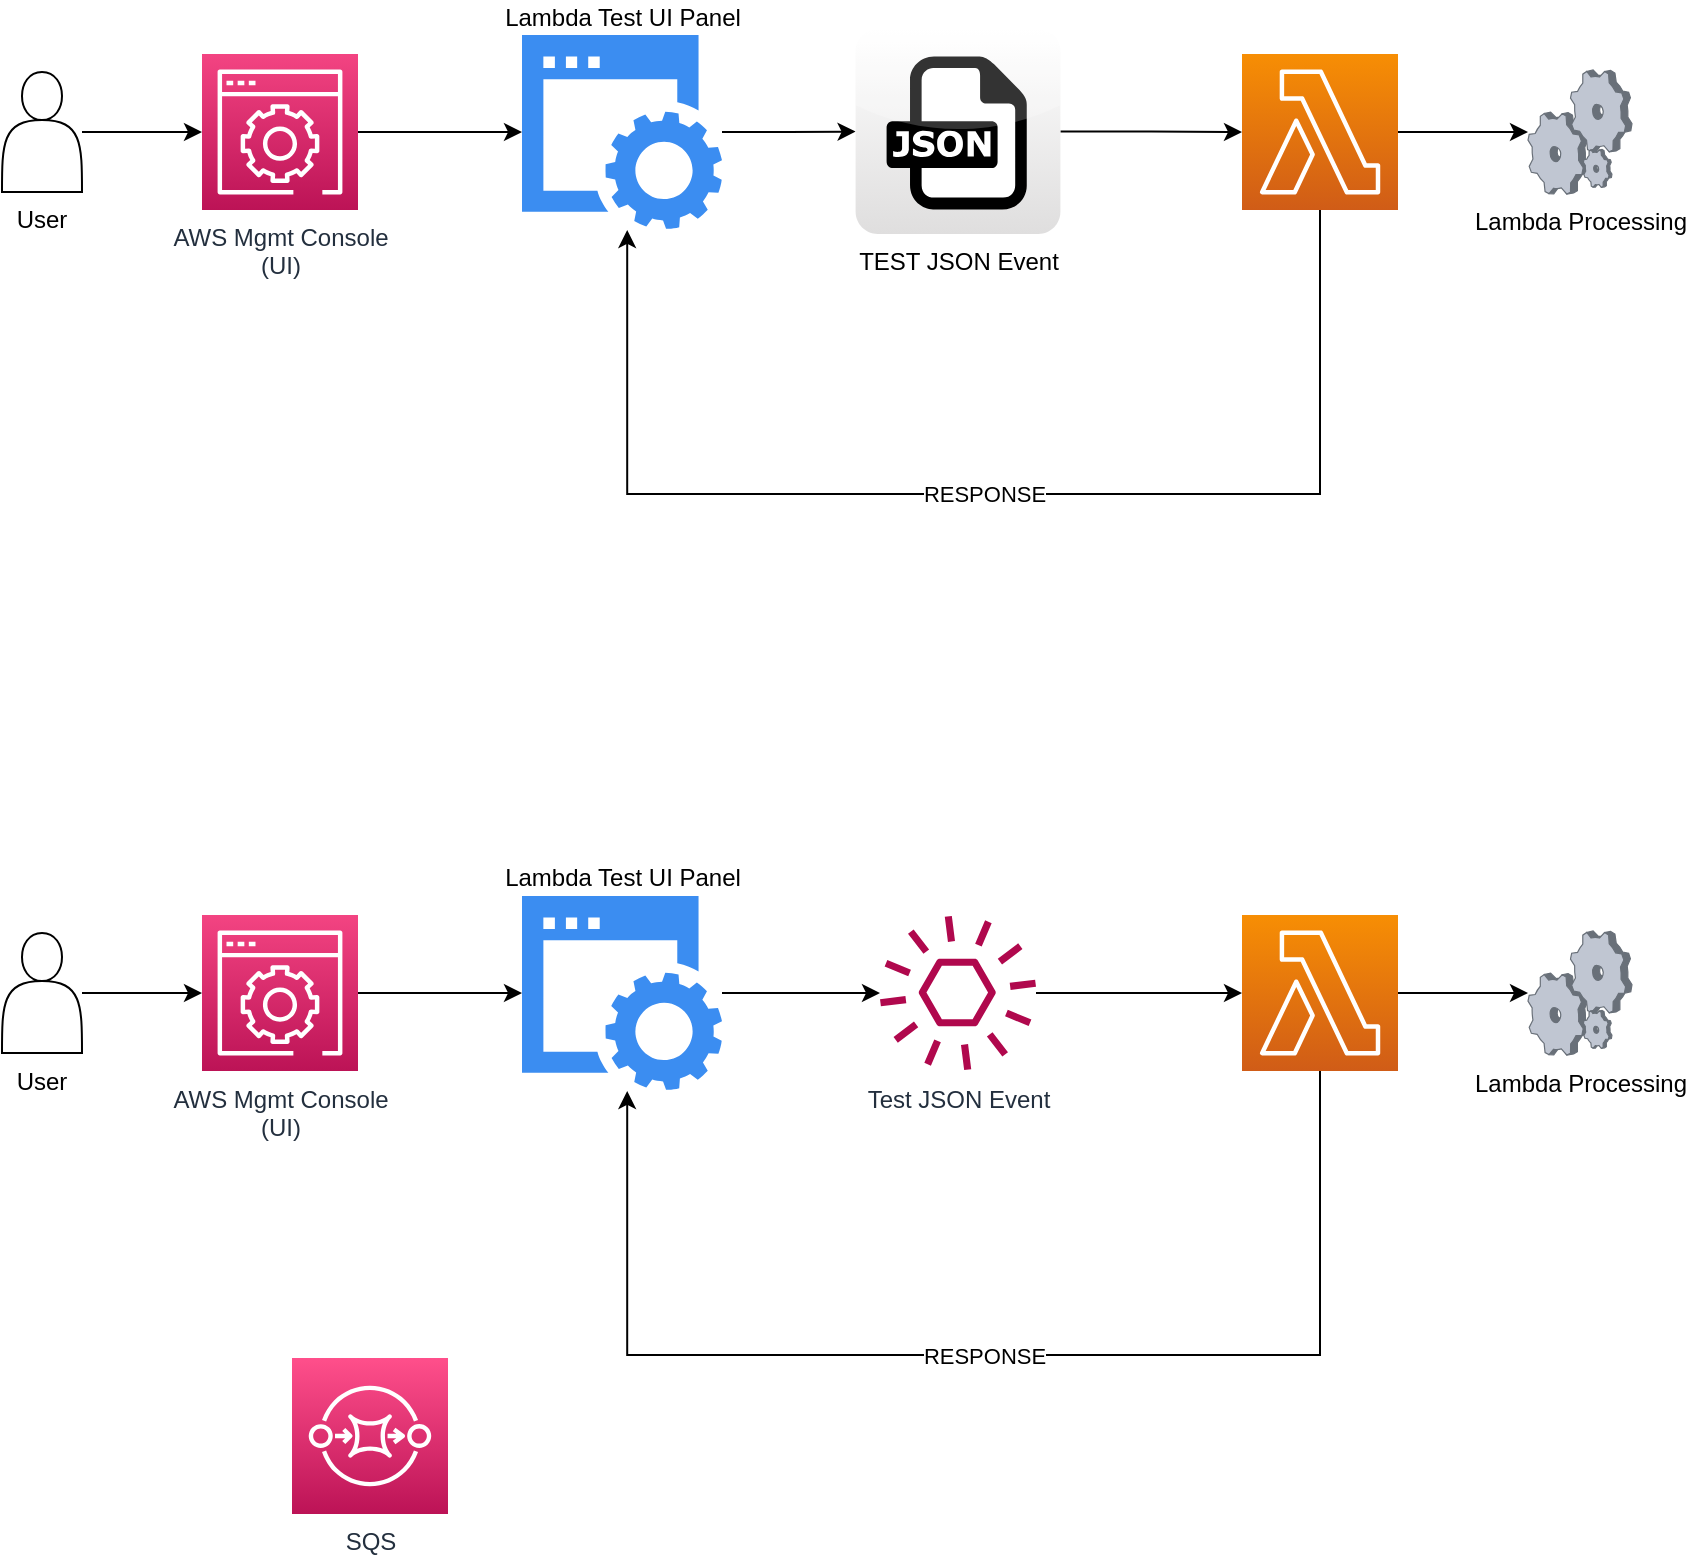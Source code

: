 <mxfile version="21.2.3" type="github">
  <diagram name="Page-1" id="ZW21x3WxDeERBMx6ZOWc">
    <mxGraphModel dx="1204" dy="788" grid="0" gridSize="10" guides="1" tooltips="1" connect="1" arrows="1" fold="1" page="0" pageScale="1" pageWidth="850" pageHeight="1100" math="0" shadow="0">
      <root>
        <mxCell id="0" />
        <mxCell id="1" parent="0" />
        <mxCell id="xmvA6-FKrKwEO4W6GDxg-4" value="" style="edgeStyle=orthogonalEdgeStyle;rounded=0;orthogonalLoop=1;jettySize=auto;html=1;" parent="1" source="xmvA6-FKrKwEO4W6GDxg-2" target="xmvA6-FKrKwEO4W6GDxg-3" edge="1">
          <mxGeometry relative="1" as="geometry" />
        </mxCell>
        <mxCell id="xmvA6-FKrKwEO4W6GDxg-2" value="User" style="shape=actor;whiteSpace=wrap;html=1;labelPosition=center;verticalLabelPosition=bottom;align=center;verticalAlign=top;" parent="1" vertex="1">
          <mxGeometry x="200" y="169" width="40" height="60" as="geometry" />
        </mxCell>
        <mxCell id="xmvA6-FKrKwEO4W6GDxg-6" value="" style="edgeStyle=orthogonalEdgeStyle;rounded=0;orthogonalLoop=1;jettySize=auto;html=1;" parent="1" source="xmvA6-FKrKwEO4W6GDxg-3" target="xmvA6-FKrKwEO4W6GDxg-13" edge="1">
          <mxGeometry relative="1" as="geometry" />
        </mxCell>
        <mxCell id="xmvA6-FKrKwEO4W6GDxg-3" value="AWS Mgmt Console&lt;br&gt;(UI)" style="sketch=0;points=[[0,0,0],[0.25,0,0],[0.5,0,0],[0.75,0,0],[1,0,0],[0,1,0],[0.25,1,0],[0.5,1,0],[0.75,1,0],[1,1,0],[0,0.25,0],[0,0.5,0],[0,0.75,0],[1,0.25,0],[1,0.5,0],[1,0.75,0]];points=[[0,0,0],[0.25,0,0],[0.5,0,0],[0.75,0,0],[1,0,0],[0,1,0],[0.25,1,0],[0.5,1,0],[0.75,1,0],[1,1,0],[0,0.25,0],[0,0.5,0],[0,0.75,0],[1,0.25,0],[1,0.5,0],[1,0.75,0]];outlineConnect=0;fontColor=#232F3E;gradientColor=#F34482;gradientDirection=north;fillColor=#BC1356;strokeColor=#ffffff;dashed=0;verticalLabelPosition=bottom;verticalAlign=top;align=center;html=1;fontSize=12;fontStyle=0;aspect=fixed;shape=mxgraph.aws4.resourceIcon;resIcon=mxgraph.aws4.management_console;" parent="1" vertex="1">
          <mxGeometry x="300" y="160" width="78" height="78" as="geometry" />
        </mxCell>
        <mxCell id="xmvA6-FKrKwEO4W6GDxg-8" value="" style="edgeStyle=orthogonalEdgeStyle;rounded=0;orthogonalLoop=1;jettySize=auto;html=1;" parent="1" source="p8Bbz6JcflMg7gLcOM8f-26" target="xmvA6-FKrKwEO4W6GDxg-7" edge="1">
          <mxGeometry relative="1" as="geometry">
            <mxPoint x="717" y="199" as="sourcePoint" />
          </mxGeometry>
        </mxCell>
        <mxCell id="xmvA6-FKrKwEO4W6GDxg-10" style="edgeStyle=orthogonalEdgeStyle;rounded=0;orthogonalLoop=1;jettySize=auto;html=1;" parent="1" source="xmvA6-FKrKwEO4W6GDxg-7" target="xmvA6-FKrKwEO4W6GDxg-9" edge="1">
          <mxGeometry relative="1" as="geometry" />
        </mxCell>
        <mxCell id="xmvA6-FKrKwEO4W6GDxg-15" value="RESPONSE" style="edgeStyle=orthogonalEdgeStyle;rounded=0;orthogonalLoop=1;jettySize=auto;html=1;entryX=0.526;entryY=1.005;entryDx=0;entryDy=0;entryPerimeter=0;" parent="1" source="xmvA6-FKrKwEO4W6GDxg-7" target="xmvA6-FKrKwEO4W6GDxg-13" edge="1">
          <mxGeometry relative="1" as="geometry">
            <Array as="points">
              <mxPoint x="859" y="380" />
              <mxPoint x="513" y="380" />
            </Array>
          </mxGeometry>
        </mxCell>
        <mxCell id="xmvA6-FKrKwEO4W6GDxg-7" value="" style="sketch=0;points=[[0,0,0],[0.25,0,0],[0.5,0,0],[0.75,0,0],[1,0,0],[0,1,0],[0.25,1,0],[0.5,1,0],[0.75,1,0],[1,1,0],[0,0.25,0],[0,0.5,0],[0,0.75,0],[1,0.25,0],[1,0.5,0],[1,0.75,0]];outlineConnect=0;fontColor=#232F3E;gradientColor=#F78E04;gradientDirection=north;fillColor=#D05C17;strokeColor=#ffffff;dashed=0;verticalLabelPosition=bottom;verticalAlign=top;align=center;html=1;fontSize=12;fontStyle=0;aspect=fixed;shape=mxgraph.aws4.resourceIcon;resIcon=mxgraph.aws4.lambda;" parent="1" vertex="1">
          <mxGeometry x="820" y="160" width="78" height="78" as="geometry" />
        </mxCell>
        <mxCell id="xmvA6-FKrKwEO4W6GDxg-9" value="Lambda Processing" style="verticalLabelPosition=bottom;sketch=0;aspect=fixed;html=1;verticalAlign=top;strokeColor=none;align=center;outlineConnect=0;shape=mxgraph.citrix.process;" parent="1" vertex="1">
          <mxGeometry x="963" y="168" width="52" height="62" as="geometry" />
        </mxCell>
        <mxCell id="xmvA6-FKrKwEO4W6GDxg-14" style="edgeStyle=orthogonalEdgeStyle;rounded=0;orthogonalLoop=1;jettySize=auto;html=1;" parent="1" source="xmvA6-FKrKwEO4W6GDxg-13" target="p8Bbz6JcflMg7gLcOM8f-26" edge="1">
          <mxGeometry relative="1" as="geometry">
            <mxPoint x="639" y="199" as="targetPoint" />
          </mxGeometry>
        </mxCell>
        <mxCell id="xmvA6-FKrKwEO4W6GDxg-13" value="Lambda Test UI Panel" style="sketch=0;html=1;aspect=fixed;strokeColor=none;shadow=0;fillColor=#3B8DF1;verticalAlign=bottom;labelPosition=center;verticalLabelPosition=top;shape=mxgraph.gcp2.website;labelBackgroundColor=default;spacingBottom=0;align=center;" parent="1" vertex="1">
          <mxGeometry x="460" y="150.5" width="100" height="97" as="geometry" />
        </mxCell>
        <mxCell id="p8Bbz6JcflMg7gLcOM8f-13" value="" style="edgeStyle=orthogonalEdgeStyle;rounded=0;orthogonalLoop=1;jettySize=auto;html=1;" edge="1" parent="1" source="p8Bbz6JcflMg7gLcOM8f-14" target="p8Bbz6JcflMg7gLcOM8f-16">
          <mxGeometry relative="1" as="geometry" />
        </mxCell>
        <mxCell id="p8Bbz6JcflMg7gLcOM8f-14" value="User" style="shape=actor;whiteSpace=wrap;html=1;labelPosition=center;verticalLabelPosition=bottom;align=center;verticalAlign=top;" vertex="1" parent="1">
          <mxGeometry x="200" y="599.5" width="40" height="60" as="geometry" />
        </mxCell>
        <mxCell id="p8Bbz6JcflMg7gLcOM8f-15" value="" style="edgeStyle=orthogonalEdgeStyle;rounded=0;orthogonalLoop=1;jettySize=auto;html=1;" edge="1" parent="1" source="p8Bbz6JcflMg7gLcOM8f-16" target="p8Bbz6JcflMg7gLcOM8f-24">
          <mxGeometry relative="1" as="geometry" />
        </mxCell>
        <mxCell id="p8Bbz6JcflMg7gLcOM8f-16" value="AWS Mgmt Console&lt;br&gt;(UI)" style="sketch=0;points=[[0,0,0],[0.25,0,0],[0.5,0,0],[0.75,0,0],[1,0,0],[0,1,0],[0.25,1,0],[0.5,1,0],[0.75,1,0],[1,1,0],[0,0.25,0],[0,0.5,0],[0,0.75,0],[1,0.25,0],[1,0.5,0],[1,0.75,0]];points=[[0,0,0],[0.25,0,0],[0.5,0,0],[0.75,0,0],[1,0,0],[0,1,0],[0.25,1,0],[0.5,1,0],[0.75,1,0],[1,1,0],[0,0.25,0],[0,0.5,0],[0,0.75,0],[1,0.25,0],[1,0.5,0],[1,0.75,0]];outlineConnect=0;fontColor=#232F3E;gradientColor=#F34482;gradientDirection=north;fillColor=#BC1356;strokeColor=#ffffff;dashed=0;verticalLabelPosition=bottom;verticalAlign=top;align=center;html=1;fontSize=12;fontStyle=0;aspect=fixed;shape=mxgraph.aws4.resourceIcon;resIcon=mxgraph.aws4.management_console;" vertex="1" parent="1">
          <mxGeometry x="300" y="590.5" width="78" height="78" as="geometry" />
        </mxCell>
        <mxCell id="p8Bbz6JcflMg7gLcOM8f-17" value="" style="edgeStyle=orthogonalEdgeStyle;rounded=0;orthogonalLoop=1;jettySize=auto;html=1;" edge="1" parent="1" source="p8Bbz6JcflMg7gLcOM8f-18" target="p8Bbz6JcflMg7gLcOM8f-21">
          <mxGeometry relative="1" as="geometry" />
        </mxCell>
        <mxCell id="p8Bbz6JcflMg7gLcOM8f-18" value="Test JSON Event" style="sketch=0;outlineConnect=0;fontColor=#232F3E;gradientColor=none;fillColor=#B0084D;strokeColor=none;dashed=0;verticalLabelPosition=bottom;verticalAlign=top;align=center;html=1;fontSize=12;fontStyle=0;aspect=fixed;pointerEvents=1;shape=mxgraph.aws4.event;" vertex="1" parent="1">
          <mxGeometry x="639" y="590.5" width="78" height="78" as="geometry" />
        </mxCell>
        <mxCell id="p8Bbz6JcflMg7gLcOM8f-19" style="edgeStyle=orthogonalEdgeStyle;rounded=0;orthogonalLoop=1;jettySize=auto;html=1;" edge="1" parent="1" source="p8Bbz6JcflMg7gLcOM8f-21" target="p8Bbz6JcflMg7gLcOM8f-22">
          <mxGeometry relative="1" as="geometry" />
        </mxCell>
        <mxCell id="p8Bbz6JcflMg7gLcOM8f-20" value="RESPONSE" style="edgeStyle=orthogonalEdgeStyle;rounded=0;orthogonalLoop=1;jettySize=auto;html=1;entryX=0.526;entryY=1.005;entryDx=0;entryDy=0;entryPerimeter=0;" edge="1" parent="1" source="p8Bbz6JcflMg7gLcOM8f-21" target="p8Bbz6JcflMg7gLcOM8f-24">
          <mxGeometry relative="1" as="geometry">
            <Array as="points">
              <mxPoint x="859" y="810.5" />
              <mxPoint x="513" y="810.5" />
            </Array>
          </mxGeometry>
        </mxCell>
        <mxCell id="p8Bbz6JcflMg7gLcOM8f-21" value="" style="sketch=0;points=[[0,0,0],[0.25,0,0],[0.5,0,0],[0.75,0,0],[1,0,0],[0,1,0],[0.25,1,0],[0.5,1,0],[0.75,1,0],[1,1,0],[0,0.25,0],[0,0.5,0],[0,0.75,0],[1,0.25,0],[1,0.5,0],[1,0.75,0]];outlineConnect=0;fontColor=#232F3E;gradientColor=#F78E04;gradientDirection=north;fillColor=#D05C17;strokeColor=#ffffff;dashed=0;verticalLabelPosition=bottom;verticalAlign=top;align=center;html=1;fontSize=12;fontStyle=0;aspect=fixed;shape=mxgraph.aws4.resourceIcon;resIcon=mxgraph.aws4.lambda;" vertex="1" parent="1">
          <mxGeometry x="820" y="590.5" width="78" height="78" as="geometry" />
        </mxCell>
        <mxCell id="p8Bbz6JcflMg7gLcOM8f-22" value="Lambda Processing" style="verticalLabelPosition=bottom;sketch=0;aspect=fixed;html=1;verticalAlign=top;strokeColor=none;align=center;outlineConnect=0;shape=mxgraph.citrix.process;" vertex="1" parent="1">
          <mxGeometry x="963" y="598.5" width="52" height="62" as="geometry" />
        </mxCell>
        <mxCell id="p8Bbz6JcflMg7gLcOM8f-23" style="edgeStyle=orthogonalEdgeStyle;rounded=0;orthogonalLoop=1;jettySize=auto;html=1;" edge="1" parent="1" source="p8Bbz6JcflMg7gLcOM8f-24" target="p8Bbz6JcflMg7gLcOM8f-18">
          <mxGeometry relative="1" as="geometry" />
        </mxCell>
        <mxCell id="p8Bbz6JcflMg7gLcOM8f-24" value="Lambda Test UI Panel" style="sketch=0;html=1;aspect=fixed;strokeColor=none;shadow=0;fillColor=#3B8DF1;verticalAlign=bottom;labelPosition=center;verticalLabelPosition=top;shape=mxgraph.gcp2.website;labelBackgroundColor=default;spacingBottom=0;align=center;" vertex="1" parent="1">
          <mxGeometry x="460" y="581" width="100" height="97" as="geometry" />
        </mxCell>
        <mxCell id="p8Bbz6JcflMg7gLcOM8f-25" value="SQS" style="sketch=0;points=[[0,0,0],[0.25,0,0],[0.5,0,0],[0.75,0,0],[1,0,0],[0,1,0],[0.25,1,0],[0.5,1,0],[0.75,1,0],[1,1,0],[0,0.25,0],[0,0.5,0],[0,0.75,0],[1,0.25,0],[1,0.5,0],[1,0.75,0]];outlineConnect=0;fontColor=#232F3E;gradientColor=#FF4F8B;gradientDirection=north;fillColor=#BC1356;strokeColor=#ffffff;dashed=0;verticalLabelPosition=bottom;verticalAlign=top;align=center;html=1;fontSize=12;fontStyle=0;aspect=fixed;shape=mxgraph.aws4.resourceIcon;resIcon=mxgraph.aws4.sqs;" vertex="1" parent="1">
          <mxGeometry x="345" y="812" width="78" height="78" as="geometry" />
        </mxCell>
        <mxCell id="p8Bbz6JcflMg7gLcOM8f-26" value="TEST JSON Event" style="dashed=0;outlineConnect=0;html=1;align=center;labelPosition=center;verticalLabelPosition=bottom;verticalAlign=top;shape=mxgraph.webicons.json;gradientColor=#DFDEDE" vertex="1" parent="1">
          <mxGeometry x="626.8" y="147.6" width="102.4" height="102.4" as="geometry" />
        </mxCell>
      </root>
    </mxGraphModel>
  </diagram>
</mxfile>
